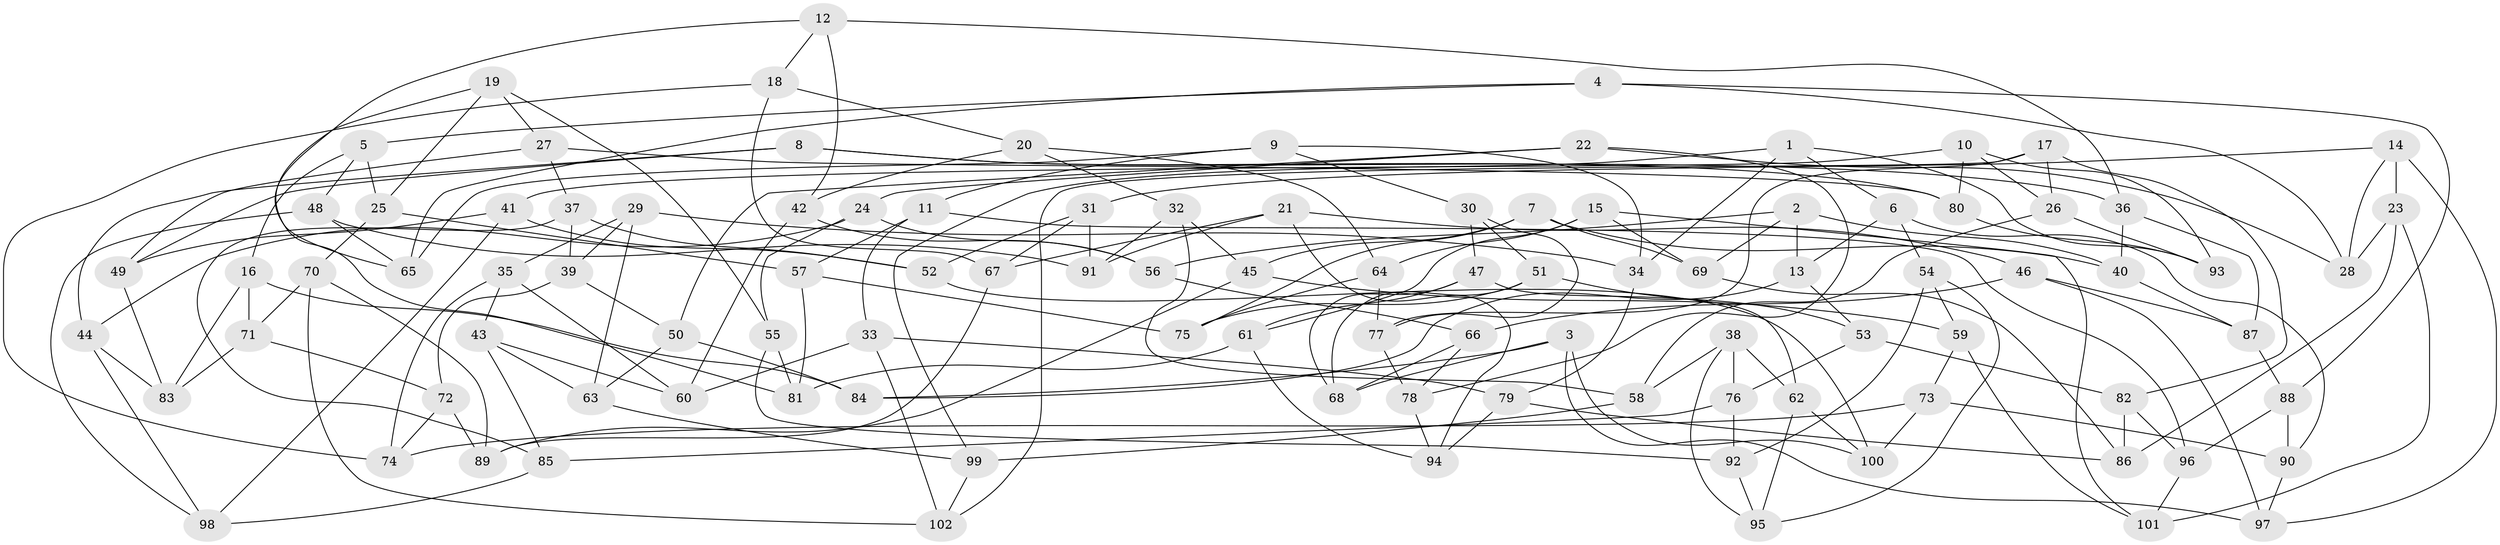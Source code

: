 // Generated by graph-tools (version 1.1) at 2025/58/03/09/25 04:58:08]
// undirected, 102 vertices, 204 edges
graph export_dot {
graph [start="1"]
  node [color=gray90,style=filled];
  1;
  2;
  3;
  4;
  5;
  6;
  7;
  8;
  9;
  10;
  11;
  12;
  13;
  14;
  15;
  16;
  17;
  18;
  19;
  20;
  21;
  22;
  23;
  24;
  25;
  26;
  27;
  28;
  29;
  30;
  31;
  32;
  33;
  34;
  35;
  36;
  37;
  38;
  39;
  40;
  41;
  42;
  43;
  44;
  45;
  46;
  47;
  48;
  49;
  50;
  51;
  52;
  53;
  54;
  55;
  56;
  57;
  58;
  59;
  60;
  61;
  62;
  63;
  64;
  65;
  66;
  67;
  68;
  69;
  70;
  71;
  72;
  73;
  74;
  75;
  76;
  77;
  78;
  79;
  80;
  81;
  82;
  83;
  84;
  85;
  86;
  87;
  88;
  89;
  90;
  91;
  92;
  93;
  94;
  95;
  96;
  97;
  98;
  99;
  100;
  101;
  102;
  1 -- 99;
  1 -- 34;
  1 -- 93;
  1 -- 6;
  2 -- 69;
  2 -- 40;
  2 -- 13;
  2 -- 56;
  3 -- 84;
  3 -- 97;
  3 -- 100;
  3 -- 68;
  4 -- 65;
  4 -- 5;
  4 -- 28;
  4 -- 88;
  5 -- 25;
  5 -- 48;
  5 -- 16;
  6 -- 54;
  6 -- 13;
  6 -- 90;
  7 -- 69;
  7 -- 45;
  7 -- 40;
  7 -- 75;
  8 -- 80;
  8 -- 49;
  8 -- 36;
  8 -- 44;
  9 -- 65;
  9 -- 34;
  9 -- 30;
  9 -- 11;
  10 -- 41;
  10 -- 80;
  10 -- 93;
  10 -- 26;
  11 -- 96;
  11 -- 57;
  11 -- 33;
  12 -- 65;
  12 -- 36;
  12 -- 18;
  12 -- 42;
  13 -- 84;
  13 -- 53;
  14 -- 97;
  14 -- 31;
  14 -- 28;
  14 -- 23;
  15 -- 101;
  15 -- 69;
  15 -- 61;
  15 -- 64;
  16 -- 84;
  16 -- 83;
  16 -- 71;
  17 -- 77;
  17 -- 102;
  17 -- 82;
  17 -- 26;
  18 -- 67;
  18 -- 74;
  18 -- 20;
  19 -- 55;
  19 -- 25;
  19 -- 81;
  19 -- 27;
  20 -- 64;
  20 -- 42;
  20 -- 32;
  21 -- 94;
  21 -- 67;
  21 -- 46;
  21 -- 91;
  22 -- 24;
  22 -- 50;
  22 -- 78;
  22 -- 28;
  23 -- 86;
  23 -- 101;
  23 -- 28;
  24 -- 56;
  24 -- 44;
  24 -- 55;
  25 -- 70;
  25 -- 57;
  26 -- 93;
  26 -- 58;
  27 -- 49;
  27 -- 80;
  27 -- 37;
  29 -- 35;
  29 -- 63;
  29 -- 39;
  29 -- 34;
  30 -- 77;
  30 -- 51;
  30 -- 47;
  31 -- 91;
  31 -- 52;
  31 -- 67;
  32 -- 91;
  32 -- 58;
  32 -- 45;
  33 -- 102;
  33 -- 60;
  33 -- 79;
  34 -- 79;
  35 -- 43;
  35 -- 60;
  35 -- 74;
  36 -- 40;
  36 -- 87;
  37 -- 39;
  37 -- 85;
  37 -- 52;
  38 -- 95;
  38 -- 76;
  38 -- 58;
  38 -- 62;
  39 -- 72;
  39 -- 50;
  40 -- 87;
  41 -- 52;
  41 -- 49;
  41 -- 98;
  42 -- 60;
  42 -- 56;
  43 -- 63;
  43 -- 85;
  43 -- 60;
  44 -- 83;
  44 -- 98;
  45 -- 59;
  45 -- 89;
  46 -- 66;
  46 -- 97;
  46 -- 87;
  47 -- 61;
  47 -- 62;
  47 -- 68;
  48 -- 98;
  48 -- 65;
  48 -- 91;
  49 -- 83;
  50 -- 63;
  50 -- 84;
  51 -- 68;
  51 -- 75;
  51 -- 53;
  52 -- 100;
  53 -- 82;
  53 -- 76;
  54 -- 92;
  54 -- 95;
  54 -- 59;
  55 -- 92;
  55 -- 81;
  56 -- 66;
  57 -- 75;
  57 -- 81;
  58 -- 99;
  59 -- 73;
  59 -- 101;
  61 -- 94;
  61 -- 81;
  62 -- 95;
  62 -- 100;
  63 -- 99;
  64 -- 77;
  64 -- 75;
  66 -- 78;
  66 -- 68;
  67 -- 89;
  69 -- 86;
  70 -- 102;
  70 -- 71;
  70 -- 89;
  71 -- 83;
  71 -- 72;
  72 -- 89;
  72 -- 74;
  73 -- 100;
  73 -- 90;
  73 -- 74;
  76 -- 92;
  76 -- 85;
  77 -- 78;
  78 -- 94;
  79 -- 94;
  79 -- 86;
  80 -- 93;
  82 -- 86;
  82 -- 96;
  85 -- 98;
  87 -- 88;
  88 -- 90;
  88 -- 96;
  90 -- 97;
  92 -- 95;
  96 -- 101;
  99 -- 102;
}

